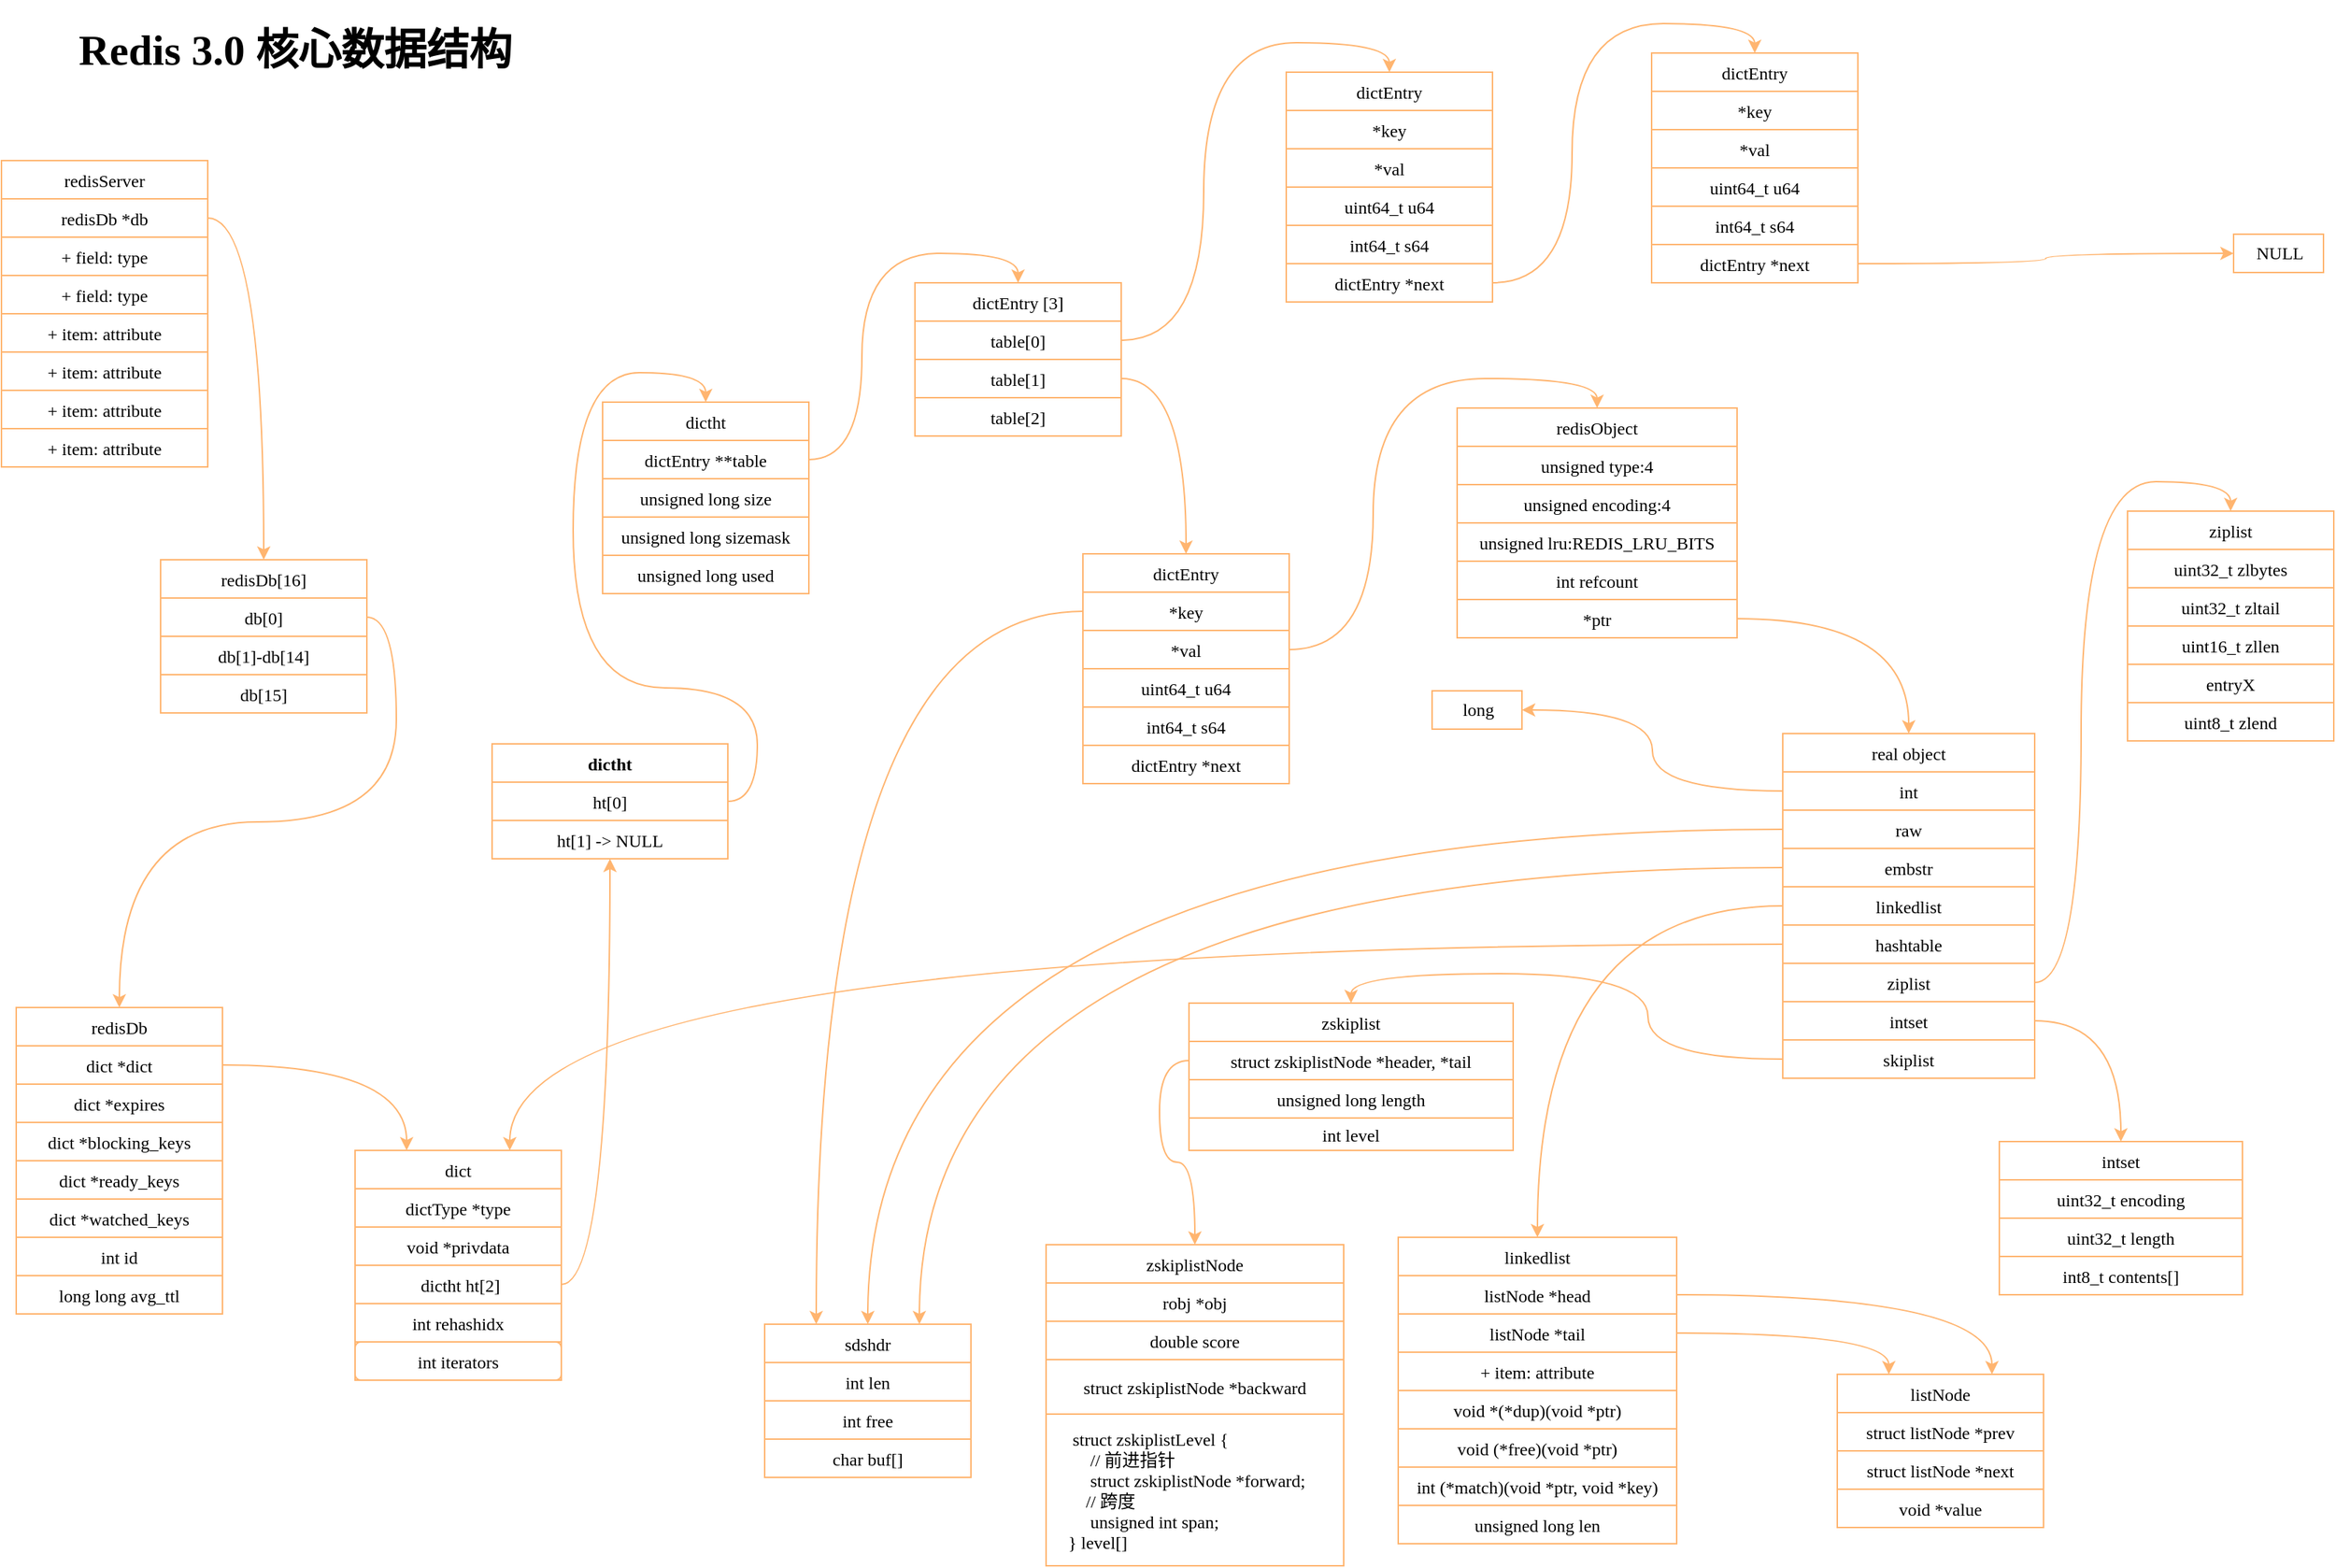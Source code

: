 <mxfile version="20.2.7" type="github">
  <diagram id="REJIoAJxf-06d9rq_6dk" name="第 1 页">
    <mxGraphModel dx="1638" dy="802" grid="0" gridSize="10" guides="1" tooltips="1" connect="1" arrows="1" fold="1" page="1" pageScale="1" pageWidth="1654" pageHeight="1169" math="0" shadow="0">
      <root>
        <mxCell id="0" />
        <mxCell id="1" parent="0" />
        <mxCell id="fJqqmS50FYr8kvpDgYE6-31" value="redisServer" style="swimlane;fontStyle=0;childLayout=stackLayout;horizontal=1;startSize=26;fillColor=none;horizontalStack=0;resizeParent=1;resizeParentMax=0;resizeLast=0;collapsible=1;marginBottom=0;rounded=0;strokeColor=#FFB570;align=center;fontFamily=Comic Sans MS;" parent="1" vertex="1">
          <mxGeometry x="27" y="162" width="140" height="208" as="geometry">
            <mxRectangle x="24" y="48" width="102" height="26" as="alternateBounds" />
          </mxGeometry>
        </mxCell>
        <mxCell id="fJqqmS50FYr8kvpDgYE6-32" value="redisDb *db" style="text;strokeColor=#FFB570;fillColor=none;align=center;verticalAlign=top;spacingLeft=4;spacingRight=4;overflow=hidden;rotatable=0;points=[[0,0.5],[1,0.5]];portConstraint=eastwest;rounded=0;fontFamily=Comic Sans MS;" parent="fJqqmS50FYr8kvpDgYE6-31" vertex="1">
          <mxGeometry y="26" width="140" height="26" as="geometry" />
        </mxCell>
        <mxCell id="fJqqmS50FYr8kvpDgYE6-33" value="+ field: type" style="text;strokeColor=#FFB570;fillColor=none;align=center;verticalAlign=top;spacingLeft=4;spacingRight=4;overflow=hidden;rotatable=0;points=[[0,0.5],[1,0.5]];portConstraint=eastwest;rounded=0;fontFamily=Comic Sans MS;" parent="fJqqmS50FYr8kvpDgYE6-31" vertex="1">
          <mxGeometry y="52" width="140" height="26" as="geometry" />
        </mxCell>
        <mxCell id="fJqqmS50FYr8kvpDgYE6-34" value="+ field: type" style="text;strokeColor=#FFB570;fillColor=none;align=center;verticalAlign=top;spacingLeft=4;spacingRight=4;overflow=hidden;rotatable=0;points=[[0,0.5],[1,0.5]];portConstraint=eastwest;rounded=0;fontFamily=Comic Sans MS;" parent="fJqqmS50FYr8kvpDgYE6-31" vertex="1">
          <mxGeometry y="78" width="140" height="26" as="geometry" />
        </mxCell>
        <mxCell id="fJqqmS50FYr8kvpDgYE6-35" value="+ item: attribute" style="text;strokeColor=#FFB570;fillColor=none;align=center;verticalAlign=top;spacingLeft=4;spacingRight=4;overflow=hidden;rotatable=0;points=[[0,0.5],[1,0.5]];portConstraint=eastwest;rounded=0;fontFamily=Comic Sans MS;" parent="fJqqmS50FYr8kvpDgYE6-31" vertex="1">
          <mxGeometry y="104" width="140" height="26" as="geometry" />
        </mxCell>
        <mxCell id="fJqqmS50FYr8kvpDgYE6-36" value="+ item: attribute" style="text;strokeColor=#FFB570;fillColor=none;align=center;verticalAlign=top;spacingLeft=4;spacingRight=4;overflow=hidden;rotatable=0;points=[[0,0.5],[1,0.5]];portConstraint=eastwest;rounded=0;fontFamily=Comic Sans MS;" parent="fJqqmS50FYr8kvpDgYE6-31" vertex="1">
          <mxGeometry y="130" width="140" height="26" as="geometry" />
        </mxCell>
        <mxCell id="fJqqmS50FYr8kvpDgYE6-37" value="+ item: attribute" style="text;strokeColor=#FFB570;fillColor=none;align=center;verticalAlign=top;spacingLeft=4;spacingRight=4;overflow=hidden;rotatable=0;points=[[0,0.5],[1,0.5]];portConstraint=eastwest;rounded=0;fontFamily=Comic Sans MS;" parent="fJqqmS50FYr8kvpDgYE6-31" vertex="1">
          <mxGeometry y="156" width="140" height="26" as="geometry" />
        </mxCell>
        <mxCell id="fJqqmS50FYr8kvpDgYE6-39" value="+ item: attribute" style="text;strokeColor=#FFB570;fillColor=none;align=center;verticalAlign=top;spacingLeft=4;spacingRight=4;overflow=hidden;rotatable=0;points=[[0,0.5],[1,0.5]];portConstraint=eastwest;rounded=0;fontFamily=Comic Sans MS;" parent="fJqqmS50FYr8kvpDgYE6-31" vertex="1">
          <mxGeometry y="182" width="140" height="26" as="geometry" />
        </mxCell>
        <mxCell id="fJqqmS50FYr8kvpDgYE6-42" value="redisDb" style="swimlane;fontStyle=0;childLayout=stackLayout;horizontal=1;startSize=26;fillColor=none;horizontalStack=0;resizeParent=1;resizeParentMax=0;resizeLast=0;collapsible=1;marginBottom=0;rounded=0;strokeColor=#FFB570;align=center;fontFamily=Comic Sans MS;" parent="1" vertex="1">
          <mxGeometry x="37" y="737" width="140" height="208" as="geometry" />
        </mxCell>
        <mxCell id="fJqqmS50FYr8kvpDgYE6-43" value="dict *dict" style="text;strokeColor=#FFB570;fillColor=none;align=center;verticalAlign=top;spacingLeft=4;spacingRight=4;overflow=hidden;rotatable=0;points=[[0,0.5],[1,0.5]];portConstraint=eastwest;rounded=0;fontFamily=Comic Sans MS;" parent="fJqqmS50FYr8kvpDgYE6-42" vertex="1">
          <mxGeometry y="26" width="140" height="26" as="geometry" />
        </mxCell>
        <mxCell id="fJqqmS50FYr8kvpDgYE6-44" value="dict *expires" style="text;strokeColor=#FFB570;fillColor=none;align=center;verticalAlign=top;spacingLeft=4;spacingRight=4;overflow=hidden;rotatable=0;points=[[0,0.5],[1,0.5]];portConstraint=eastwest;rounded=0;fontFamily=Comic Sans MS;" parent="fJqqmS50FYr8kvpDgYE6-42" vertex="1">
          <mxGeometry y="52" width="140" height="26" as="geometry" />
        </mxCell>
        <mxCell id="fJqqmS50FYr8kvpDgYE6-45" value="dict *blocking_keys" style="text;strokeColor=#FFB570;fillColor=none;align=center;verticalAlign=top;spacingLeft=4;spacingRight=4;overflow=hidden;rotatable=0;points=[[0,0.5],[1,0.5]];portConstraint=eastwest;rounded=0;fontFamily=Comic Sans MS;" parent="fJqqmS50FYr8kvpDgYE6-42" vertex="1">
          <mxGeometry y="78" width="140" height="26" as="geometry" />
        </mxCell>
        <mxCell id="fJqqmS50FYr8kvpDgYE6-47" value="dict *ready_keys" style="text;strokeColor=#FFB570;fillColor=none;align=center;verticalAlign=top;spacingLeft=4;spacingRight=4;overflow=hidden;rotatable=0;points=[[0,0.5],[1,0.5]];portConstraint=eastwest;rounded=0;fontFamily=Comic Sans MS;" parent="fJqqmS50FYr8kvpDgYE6-42" vertex="1">
          <mxGeometry y="104" width="140" height="26" as="geometry" />
        </mxCell>
        <mxCell id="fJqqmS50FYr8kvpDgYE6-48" value="dict *watched_keys" style="text;strokeColor=#FFB570;fillColor=none;align=center;verticalAlign=top;spacingLeft=4;spacingRight=4;overflow=hidden;rotatable=0;points=[[0,0.5],[1,0.5]];portConstraint=eastwest;rounded=0;fontFamily=Comic Sans MS;" parent="fJqqmS50FYr8kvpDgYE6-42" vertex="1">
          <mxGeometry y="130" width="140" height="26" as="geometry" />
        </mxCell>
        <mxCell id="fJqqmS50FYr8kvpDgYE6-49" value="int id" style="text;strokeColor=#FFB570;fillColor=none;align=center;verticalAlign=top;spacingLeft=4;spacingRight=4;overflow=hidden;rotatable=0;points=[[0,0.5],[1,0.5]];portConstraint=eastwest;rounded=0;fontFamily=Comic Sans MS;" parent="fJqqmS50FYr8kvpDgYE6-42" vertex="1">
          <mxGeometry y="156" width="140" height="26" as="geometry" />
        </mxCell>
        <mxCell id="fJqqmS50FYr8kvpDgYE6-50" value="long long avg_ttl" style="text;strokeColor=#FFB570;fillColor=none;align=center;verticalAlign=top;spacingLeft=4;spacingRight=4;overflow=hidden;rotatable=0;points=[[0,0.5],[1,0.5]];portConstraint=eastwest;rounded=0;fontFamily=Comic Sans MS;" parent="fJqqmS50FYr8kvpDgYE6-42" vertex="1">
          <mxGeometry y="182" width="140" height="26" as="geometry" />
        </mxCell>
        <mxCell id="RfdrG1ktTRq8gSZfN96u-4" style="edgeStyle=orthogonalEdgeStyle;orthogonalLoop=1;jettySize=auto;html=1;entryX=0.5;entryY=0;entryDx=0;entryDy=0;fontFamily=Comic Sans MS;curved=1;align=center;strokeColor=#FFB570;" parent="1" source="fJqqmS50FYr8kvpDgYE6-32" target="Eub6isoXANDsjV6QHxqc-10" edge="1">
          <mxGeometry relative="1" as="geometry" />
        </mxCell>
        <mxCell id="RfdrG1ktTRq8gSZfN96u-5" value="dict" style="swimlane;fontStyle=0;childLayout=stackLayout;horizontal=1;startSize=26;fillColor=none;horizontalStack=0;resizeParent=1;resizeParentMax=0;resizeLast=0;collapsible=1;marginBottom=0;rounded=0;labelBorderColor=none;fontFamily=Comic Sans MS;strokeColor=#FFB570;align=center;" parent="1" vertex="1">
          <mxGeometry x="267" y="834" width="140" height="156" as="geometry" />
        </mxCell>
        <mxCell id="RfdrG1ktTRq8gSZfN96u-6" value="dictType *type" style="text;strokeColor=#FFB570;fillColor=none;align=center;verticalAlign=top;spacingLeft=4;spacingRight=4;overflow=hidden;rotatable=0;points=[[0,0.5],[1,0.5]];portConstraint=eastwest;rounded=0;labelBorderColor=none;fontFamily=Comic Sans MS;" parent="RfdrG1ktTRq8gSZfN96u-5" vertex="1">
          <mxGeometry y="26" width="140" height="26" as="geometry" />
        </mxCell>
        <mxCell id="RfdrG1ktTRq8gSZfN96u-7" value="void *privdata" style="text;strokeColor=#FFB570;fillColor=none;align=center;verticalAlign=top;spacingLeft=4;spacingRight=4;overflow=hidden;rotatable=0;points=[[0,0.5],[1,0.5]];portConstraint=eastwest;rounded=0;labelBorderColor=none;fontFamily=Comic Sans MS;" parent="RfdrG1ktTRq8gSZfN96u-5" vertex="1">
          <mxGeometry y="52" width="140" height="26" as="geometry" />
        </mxCell>
        <mxCell id="RfdrG1ktTRq8gSZfN96u-8" value=" dictht ht[2]" style="text;strokeColor=#FFB570;fillColor=none;align=center;verticalAlign=top;spacingLeft=4;spacingRight=4;overflow=hidden;rotatable=0;points=[[0,0.5],[1,0.5]];portConstraint=eastwest;rounded=0;labelBorderColor=none;fontFamily=Comic Sans MS;" parent="RfdrG1ktTRq8gSZfN96u-5" vertex="1">
          <mxGeometry y="78" width="140" height="26" as="geometry" />
        </mxCell>
        <mxCell id="RfdrG1ktTRq8gSZfN96u-9" value="int rehashidx" style="text;strokeColor=#FFB570;fillColor=none;align=center;verticalAlign=top;spacingLeft=4;spacingRight=4;overflow=hidden;rotatable=0;points=[[0,0.5],[1,0.5]];portConstraint=eastwest;rounded=0;labelBorderColor=none;fontFamily=Comic Sans MS;" parent="RfdrG1ktTRq8gSZfN96u-5" vertex="1">
          <mxGeometry y="104" width="140" height="26" as="geometry" />
        </mxCell>
        <mxCell id="RfdrG1ktTRq8gSZfN96u-10" value="int iterators" style="text;strokeColor=#FFB570;fillColor=none;align=center;verticalAlign=top;spacingLeft=4;spacingRight=4;overflow=hidden;rotatable=0;points=[[0,0.5],[1,0.5]];portConstraint=eastwest;rounded=1;labelBorderColor=none;fontFamily=Comic Sans MS;" parent="RfdrG1ktTRq8gSZfN96u-5" vertex="1">
          <mxGeometry y="130" width="140" height="26" as="geometry" />
        </mxCell>
        <mxCell id="RfdrG1ktTRq8gSZfN96u-11" value="dictht" style="swimlane;fontStyle=0;childLayout=stackLayout;horizontal=1;startSize=26;fillColor=none;horizontalStack=0;resizeParent=1;resizeParentMax=0;resizeLast=0;collapsible=1;marginBottom=0;rounded=0;labelBorderColor=none;fontFamily=Comic Sans MS;strokeColor=#FFB570;align=center;" parent="1" vertex="1">
          <mxGeometry x="435" y="326" width="140" height="130" as="geometry" />
        </mxCell>
        <mxCell id="RfdrG1ktTRq8gSZfN96u-12" value="dictEntry **table" style="text;strokeColor=#FFB570;fillColor=none;align=center;verticalAlign=top;spacingLeft=4;spacingRight=4;overflow=hidden;rotatable=0;points=[[0,0.5],[1,0.5]];portConstraint=eastwest;rounded=0;labelBorderColor=none;fontFamily=Comic Sans MS;" parent="RfdrG1ktTRq8gSZfN96u-11" vertex="1">
          <mxGeometry y="26" width="140" height="26" as="geometry" />
        </mxCell>
        <mxCell id="RfdrG1ktTRq8gSZfN96u-13" value="unsigned long size" style="text;strokeColor=#FFB570;fillColor=none;align=center;verticalAlign=top;spacingLeft=4;spacingRight=4;overflow=hidden;rotatable=0;points=[[0,0.5],[1,0.5]];portConstraint=eastwest;rounded=0;labelBorderColor=none;fontFamily=Comic Sans MS;" parent="RfdrG1ktTRq8gSZfN96u-11" vertex="1">
          <mxGeometry y="52" width="140" height="26" as="geometry" />
        </mxCell>
        <mxCell id="RfdrG1ktTRq8gSZfN96u-14" value="unsigned long sizemask" style="text;strokeColor=#FFB570;fillColor=none;align=center;verticalAlign=top;spacingLeft=4;spacingRight=4;overflow=hidden;rotatable=0;points=[[0,0.5],[1,0.5]];portConstraint=eastwest;rounded=0;labelBorderColor=none;fontFamily=Comic Sans MS;" parent="RfdrG1ktTRq8gSZfN96u-11" vertex="1">
          <mxGeometry y="78" width="140" height="26" as="geometry" />
        </mxCell>
        <mxCell id="RfdrG1ktTRq8gSZfN96u-15" value="unsigned long used" style="text;strokeColor=#FFB570;fillColor=none;align=center;verticalAlign=top;spacingLeft=4;spacingRight=4;overflow=hidden;rotatable=0;points=[[0,0.5],[1,0.5]];portConstraint=eastwest;rounded=0;labelBorderColor=none;fontFamily=Comic Sans MS;" parent="RfdrG1ktTRq8gSZfN96u-11" vertex="1">
          <mxGeometry y="104" width="140" height="26" as="geometry" />
        </mxCell>
        <mxCell id="RfdrG1ktTRq8gSZfN96u-18" value="dictht" style="swimlane;fontStyle=1;align=center;verticalAlign=top;childLayout=stackLayout;horizontal=1;startSize=26;horizontalStack=0;resizeParent=1;resizeParentMax=0;resizeLast=0;collapsible=1;marginBottom=0;rounded=0;labelBorderColor=none;fontFamily=Comic Sans MS;strokeColor=#FFB570;fillColor=default;" parent="1" vertex="1">
          <mxGeometry x="360" y="558" width="160" height="78" as="geometry" />
        </mxCell>
        <mxCell id="RfdrG1ktTRq8gSZfN96u-19" value="ht[0]" style="text;strokeColor=#FFB570;fillColor=none;align=center;verticalAlign=top;spacingLeft=4;spacingRight=4;overflow=hidden;rotatable=0;points=[[0,0.5],[1,0.5]];portConstraint=eastwest;rounded=0;labelBorderColor=none;fontFamily=Comic Sans MS;" parent="RfdrG1ktTRq8gSZfN96u-18" vertex="1">
          <mxGeometry y="26" width="160" height="26" as="geometry" />
        </mxCell>
        <mxCell id="RfdrG1ktTRq8gSZfN96u-21" value="ht[1] -&gt; NULL" style="text;strokeColor=#FFB570;fillColor=none;align=center;verticalAlign=top;spacingLeft=4;spacingRight=4;overflow=hidden;rotatable=0;points=[[0,0.5],[1,0.5]];portConstraint=eastwest;rounded=0;labelBorderColor=none;fontFamily=Comic Sans MS;" parent="RfdrG1ktTRq8gSZfN96u-18" vertex="1">
          <mxGeometry y="52" width="160" height="26" as="geometry" />
        </mxCell>
        <mxCell id="RfdrG1ktTRq8gSZfN96u-22" style="edgeStyle=orthogonalEdgeStyle;curved=1;orthogonalLoop=1;jettySize=auto;html=1;fontFamily=Comic Sans MS;fontSize=12;fontColor=default;exitX=1;exitY=0.5;exitDx=0;exitDy=0;align=center;strokeColor=#FFB570;" parent="1" source="RfdrG1ktTRq8gSZfN96u-8" target="RfdrG1ktTRq8gSZfN96u-18" edge="1">
          <mxGeometry relative="1" as="geometry" />
        </mxCell>
        <mxCell id="RfdrG1ktTRq8gSZfN96u-23" style="edgeStyle=orthogonalEdgeStyle;curved=1;orthogonalLoop=1;jettySize=auto;html=1;exitX=1;exitY=0.5;exitDx=0;exitDy=0;entryX=0.5;entryY=0;entryDx=0;entryDy=0;fontFamily=Comic Sans MS;fontSize=12;fontColor=default;align=center;strokeColor=#FFB570;" parent="1" source="RfdrG1ktTRq8gSZfN96u-19" target="RfdrG1ktTRq8gSZfN96u-11" edge="1">
          <mxGeometry relative="1" as="geometry" />
        </mxCell>
        <mxCell id="RfdrG1ktTRq8gSZfN96u-24" style="edgeStyle=orthogonalEdgeStyle;curved=1;orthogonalLoop=1;jettySize=auto;html=1;exitX=1;exitY=0.5;exitDx=0;exitDy=0;entryX=0.25;entryY=0;entryDx=0;entryDy=0;fontFamily=Comic Sans MS;fontSize=12;fontColor=default;align=center;strokeColor=#FFB570;" parent="1" source="fJqqmS50FYr8kvpDgYE6-43" target="RfdrG1ktTRq8gSZfN96u-5" edge="1">
          <mxGeometry relative="1" as="geometry" />
        </mxCell>
        <mxCell id="Eub6isoXANDsjV6QHxqc-1" value="dictEntry [3]" style="swimlane;fontStyle=0;childLayout=stackLayout;horizontal=1;startSize=26;fillColor=none;horizontalStack=0;resizeParent=1;resizeParentMax=0;resizeLast=0;collapsible=1;marginBottom=0;align=center;fontFamily=Comic Sans MS;strokeColor=#FFB570;" parent="1" vertex="1">
          <mxGeometry x="647" y="245" width="140" height="104" as="geometry" />
        </mxCell>
        <mxCell id="Eub6isoXANDsjV6QHxqc-2" value="table[0]" style="text;strokeColor=#FFB570;fillColor=none;align=center;verticalAlign=top;spacingLeft=4;spacingRight=4;overflow=hidden;rotatable=0;points=[[0,0.5],[1,0.5]];portConstraint=eastwest;fontFamily=Comic Sans MS;" parent="Eub6isoXANDsjV6QHxqc-1" vertex="1">
          <mxGeometry y="26" width="140" height="26" as="geometry" />
        </mxCell>
        <mxCell id="Eub6isoXANDsjV6QHxqc-3" value="table[1]" style="text;strokeColor=#FFB570;fillColor=none;align=center;verticalAlign=top;spacingLeft=4;spacingRight=4;overflow=hidden;rotatable=0;points=[[0,0.5],[1,0.5]];portConstraint=eastwest;fontFamily=Comic Sans MS;" parent="Eub6isoXANDsjV6QHxqc-1" vertex="1">
          <mxGeometry y="52" width="140" height="26" as="geometry" />
        </mxCell>
        <mxCell id="Eub6isoXANDsjV6QHxqc-4" value="table[2]" style="text;strokeColor=#FFB570;fillColor=none;align=center;verticalAlign=top;spacingLeft=4;spacingRight=4;overflow=hidden;rotatable=0;points=[[0,0.5],[1,0.5]];portConstraint=eastwest;fontFamily=Comic Sans MS;" parent="Eub6isoXANDsjV6QHxqc-1" vertex="1">
          <mxGeometry y="78" width="140" height="26" as="geometry" />
        </mxCell>
        <mxCell id="Eub6isoXANDsjV6QHxqc-5" style="edgeStyle=orthogonalEdgeStyle;orthogonalLoop=1;jettySize=auto;html=1;exitX=1;exitY=0.5;exitDx=0;exitDy=0;entryX=0.5;entryY=0;entryDx=0;entryDy=0;curved=1;fontFamily=Comic Sans MS;align=center;strokeColor=#FFB570;" parent="1" source="RfdrG1ktTRq8gSZfN96u-12" target="Eub6isoXANDsjV6QHxqc-1" edge="1">
          <mxGeometry relative="1" as="geometry" />
        </mxCell>
        <mxCell id="Eub6isoXANDsjV6QHxqc-10" value="redisDb[16]" style="swimlane;fontStyle=0;childLayout=stackLayout;horizontal=1;startSize=26;fillColor=none;horizontalStack=0;resizeParent=1;resizeParentMax=0;resizeLast=0;collapsible=1;marginBottom=0;fontFamily=Comic Sans MS;strokeColor=#FFB570;align=center;" parent="1" vertex="1">
          <mxGeometry x="135" y="433" width="140" height="104" as="geometry" />
        </mxCell>
        <mxCell id="Eub6isoXANDsjV6QHxqc-11" value="db[0]" style="text;strokeColor=#FFB570;fillColor=none;align=center;verticalAlign=top;spacingLeft=4;spacingRight=4;overflow=hidden;rotatable=0;points=[[0,0.5],[1,0.5]];portConstraint=eastwest;fontFamily=Comic Sans MS;" parent="Eub6isoXANDsjV6QHxqc-10" vertex="1">
          <mxGeometry y="26" width="140" height="26" as="geometry" />
        </mxCell>
        <mxCell id="Eub6isoXANDsjV6QHxqc-12" value="db[1]-db[14]" style="text;strokeColor=#FFB570;fillColor=none;align=center;verticalAlign=top;spacingLeft=4;spacingRight=4;overflow=hidden;rotatable=0;points=[[0,0.5],[1,0.5]];portConstraint=eastwest;fontFamily=Comic Sans MS;" parent="Eub6isoXANDsjV6QHxqc-10" vertex="1">
          <mxGeometry y="52" width="140" height="26" as="geometry" />
        </mxCell>
        <mxCell id="Eub6isoXANDsjV6QHxqc-13" value="db[15]" style="text;strokeColor=#FFB570;fillColor=none;align=center;verticalAlign=top;spacingLeft=4;spacingRight=4;overflow=hidden;rotatable=0;points=[[0,0.5],[1,0.5]];portConstraint=eastwest;fontFamily=Comic Sans MS;" parent="Eub6isoXANDsjV6QHxqc-10" vertex="1">
          <mxGeometry y="78" width="140" height="26" as="geometry" />
        </mxCell>
        <mxCell id="Eub6isoXANDsjV6QHxqc-14" style="edgeStyle=orthogonalEdgeStyle;curved=1;orthogonalLoop=1;jettySize=auto;html=1;exitX=1;exitY=0.5;exitDx=0;exitDy=0;entryX=0.5;entryY=0;entryDx=0;entryDy=0;fontFamily=Comic Sans MS;align=center;strokeColor=#FFB570;" parent="1" source="Eub6isoXANDsjV6QHxqc-11" target="fJqqmS50FYr8kvpDgYE6-42" edge="1">
          <mxGeometry relative="1" as="geometry" />
        </mxCell>
        <mxCell id="Eub6isoXANDsjV6QHxqc-20" style="edgeStyle=orthogonalEdgeStyle;curved=1;orthogonalLoop=1;jettySize=auto;html=1;exitX=1;exitY=0.5;exitDx=0;exitDy=0;entryX=0.5;entryY=0;entryDx=0;entryDy=0;fontFamily=Comic Sans MS;strokeColor=#FFB570;" parent="1" source="Eub6isoXANDsjV6QHxqc-2" target="Eub6isoXANDsjV6QHxqc-67" edge="1">
          <mxGeometry relative="1" as="geometry">
            <mxPoint x="947" y="121" as="targetPoint" />
          </mxGeometry>
        </mxCell>
        <mxCell id="Eub6isoXANDsjV6QHxqc-27" style="edgeStyle=orthogonalEdgeStyle;curved=1;orthogonalLoop=1;jettySize=auto;html=1;exitX=1;exitY=0.5;exitDx=0;exitDy=0;entryX=0.5;entryY=0;entryDx=0;entryDy=0;fontFamily=Comic Sans MS;strokeColor=#FFB570;" parent="1" source="Eub6isoXANDsjV6QHxqc-3" target="Eub6isoXANDsjV6QHxqc-52" edge="1">
          <mxGeometry relative="1" as="geometry">
            <mxPoint x="943" y="415" as="targetPoint" />
          </mxGeometry>
        </mxCell>
        <mxCell id="Eub6isoXANDsjV6QHxqc-28" value="Redis 3.0 核心数据结构" style="text;strokeColor=none;fillColor=none;html=1;fontSize=29;fontStyle=1;verticalAlign=middle;align=center;fontFamily=Comic Sans MS;" parent="1" vertex="1">
          <mxGeometry x="78" y="53" width="295" height="67" as="geometry" />
        </mxCell>
        <mxCell id="Eub6isoXANDsjV6QHxqc-38" value="NULL" style="html=1;fontFamily=Comic Sans MS;fontSize=12;strokeColor=#FFB570;" parent="1" vertex="1">
          <mxGeometry x="1542" y="212" width="61" height="26" as="geometry" />
        </mxCell>
        <mxCell id="Eub6isoXANDsjV6QHxqc-40" style="edgeStyle=orthogonalEdgeStyle;curved=1;orthogonalLoop=1;jettySize=auto;html=1;exitX=1;exitY=0.5;exitDx=0;exitDy=0;entryX=0;entryY=0.5;entryDx=0;entryDy=0;fontFamily=Comic Sans MS;fontSize=12;strokeColor=#FFB570;" parent="1" source="Eub6isoXANDsjV6QHxqc-78" target="Eub6isoXANDsjV6QHxqc-38" edge="1">
          <mxGeometry relative="1" as="geometry">
            <mxPoint x="1214" y="271" as="sourcePoint" />
          </mxGeometry>
        </mxCell>
        <mxCell id="Eub6isoXANDsjV6QHxqc-51" style="edgeStyle=orthogonalEdgeStyle;curved=1;orthogonalLoop=1;jettySize=auto;html=1;entryX=0.5;entryY=0;entryDx=0;entryDy=0;fontFamily=Comic Sans MS;fontSize=12;strokeColor=#FFB570;exitX=1;exitY=0.5;exitDx=0;exitDy=0;" parent="1" source="Eub6isoXANDsjV6QHxqc-56" target="Eub6isoXANDsjV6QHxqc-45" edge="1">
          <mxGeometry relative="1" as="geometry">
            <mxPoint x="1023" y="534" as="sourcePoint" />
          </mxGeometry>
        </mxCell>
        <mxCell id="Eub6isoXANDsjV6QHxqc-45" value="redisObject" style="swimlane;fontStyle=0;childLayout=stackLayout;horizontal=1;startSize=26;fillColor=none;horizontalStack=0;resizeParent=1;resizeParentMax=0;resizeLast=0;collapsible=1;marginBottom=0;fontFamily=Comic Sans MS;fontSize=12;strokeColor=#FFB570;align=center;" parent="1" vertex="1">
          <mxGeometry x="1015" y="330" width="190" height="156" as="geometry" />
        </mxCell>
        <mxCell id="Eub6isoXANDsjV6QHxqc-46" value="unsigned type:4" style="text;strokeColor=#FFB570;fillColor=none;align=center;verticalAlign=top;spacingLeft=4;spacingRight=4;overflow=hidden;rotatable=0;points=[[0,0.5],[1,0.5]];portConstraint=eastwest;fontFamily=Comic Sans MS;fontSize=12;" parent="Eub6isoXANDsjV6QHxqc-45" vertex="1">
          <mxGeometry y="26" width="190" height="26" as="geometry" />
        </mxCell>
        <mxCell id="Eub6isoXANDsjV6QHxqc-47" value="unsigned encoding:4" style="text;strokeColor=#FFB570;fillColor=none;align=center;verticalAlign=top;spacingLeft=4;spacingRight=4;overflow=hidden;rotatable=0;points=[[0,0.5],[1,0.5]];portConstraint=eastwest;fontFamily=Comic Sans MS;fontSize=12;" parent="Eub6isoXANDsjV6QHxqc-45" vertex="1">
          <mxGeometry y="52" width="190" height="26" as="geometry" />
        </mxCell>
        <mxCell id="Eub6isoXANDsjV6QHxqc-48" value="unsigned lru:REDIS_LRU_BITS" style="text;strokeColor=#FFB570;fillColor=none;align=center;verticalAlign=top;spacingLeft=4;spacingRight=4;overflow=hidden;rotatable=0;points=[[0,0.5],[1,0.5]];portConstraint=eastwest;fontFamily=Comic Sans MS;fontSize=12;" parent="Eub6isoXANDsjV6QHxqc-45" vertex="1">
          <mxGeometry y="78" width="190" height="26" as="geometry" />
        </mxCell>
        <mxCell id="Eub6isoXANDsjV6QHxqc-49" value="int refcount" style="text;strokeColor=#FFB570;fillColor=none;align=center;verticalAlign=top;spacingLeft=4;spacingRight=4;overflow=hidden;rotatable=0;points=[[0,0.5],[1,0.5]];portConstraint=eastwest;fontFamily=Comic Sans MS;fontSize=12;" parent="Eub6isoXANDsjV6QHxqc-45" vertex="1">
          <mxGeometry y="104" width="190" height="26" as="geometry" />
        </mxCell>
        <mxCell id="Eub6isoXANDsjV6QHxqc-50" value="*ptr" style="text;strokeColor=#FFB570;fillColor=none;align=center;verticalAlign=top;spacingLeft=4;spacingRight=4;overflow=hidden;rotatable=0;points=[[0,0.5],[1,0.5]];portConstraint=eastwest;fontFamily=Comic Sans MS;fontSize=12;" parent="Eub6isoXANDsjV6QHxqc-45" vertex="1">
          <mxGeometry y="130" width="190" height="26" as="geometry" />
        </mxCell>
        <mxCell id="Eub6isoXANDsjV6QHxqc-52" value="dictEntry" style="swimlane;fontStyle=0;childLayout=stackLayout;horizontal=1;startSize=26;fillColor=none;horizontalStack=0;resizeParent=1;resizeParentMax=0;resizeLast=0;collapsible=1;marginBottom=0;strokeColor=#FFB570;fontFamily=Comic Sans MS;align=center;" parent="1" vertex="1">
          <mxGeometry x="761" y="429" width="140" height="156" as="geometry" />
        </mxCell>
        <mxCell id="Eub6isoXANDsjV6QHxqc-53" value="*key" style="text;strokeColor=#FFB570;fillColor=none;align=center;verticalAlign=top;spacingLeft=4;spacingRight=4;overflow=hidden;rotatable=0;points=[[0,0.5],[1,0.5]];portConstraint=eastwest;fontFamily=Comic Sans MS;" parent="Eub6isoXANDsjV6QHxqc-52" vertex="1">
          <mxGeometry y="26" width="140" height="26" as="geometry" />
        </mxCell>
        <mxCell id="Eub6isoXANDsjV6QHxqc-56" value="*val" style="text;strokeColor=#FFB570;fillColor=none;align=center;verticalAlign=top;spacingLeft=4;spacingRight=4;overflow=hidden;rotatable=0;points=[[0,0.5],[1,0.5]];portConstraint=eastwest;fontFamily=Comic Sans MS;fontSize=12;" parent="Eub6isoXANDsjV6QHxqc-52" vertex="1">
          <mxGeometry y="52" width="140" height="26" as="geometry" />
        </mxCell>
        <mxCell id="Eub6isoXANDsjV6QHxqc-57" value="uint64_t u64" style="text;strokeColor=#FFB570;fillColor=none;align=center;verticalAlign=top;spacingLeft=4;spacingRight=4;overflow=hidden;rotatable=0;points=[[0,0.5],[1,0.5]];portConstraint=eastwest;fontFamily=Comic Sans MS;fontSize=12;" parent="Eub6isoXANDsjV6QHxqc-52" vertex="1">
          <mxGeometry y="78" width="140" height="26" as="geometry" />
        </mxCell>
        <mxCell id="Eub6isoXANDsjV6QHxqc-58" value="int64_t s64" style="text;strokeColor=#FFB570;fillColor=none;align=center;verticalAlign=top;spacingLeft=4;spacingRight=4;overflow=hidden;rotatable=0;points=[[0,0.5],[1,0.5]];portConstraint=eastwest;fontFamily=Comic Sans MS;fontSize=12;" parent="Eub6isoXANDsjV6QHxqc-52" vertex="1">
          <mxGeometry y="104" width="140" height="26" as="geometry" />
        </mxCell>
        <mxCell id="Eub6isoXANDsjV6QHxqc-55" value="dictEntry *next" style="text;strokeColor=#FFB570;fillColor=none;align=center;verticalAlign=top;spacingLeft=4;spacingRight=4;overflow=hidden;rotatable=0;points=[[0,0.5],[1,0.5]];portConstraint=eastwest;fontFamily=Comic Sans MS;" parent="Eub6isoXANDsjV6QHxqc-52" vertex="1">
          <mxGeometry y="130" width="140" height="26" as="geometry" />
        </mxCell>
        <mxCell id="Eub6isoXANDsjV6QHxqc-67" value="dictEntry" style="swimlane;fontStyle=0;childLayout=stackLayout;horizontal=1;startSize=26;fillColor=none;horizontalStack=0;resizeParent=1;resizeParentMax=0;resizeLast=0;collapsible=1;marginBottom=0;strokeColor=#FFB570;fontFamily=Comic Sans MS;align=center;" parent="1" vertex="1">
          <mxGeometry x="899" y="102" width="140" height="156" as="geometry" />
        </mxCell>
        <mxCell id="Eub6isoXANDsjV6QHxqc-68" value="*key" style="text;strokeColor=#FFB570;fillColor=none;align=center;verticalAlign=top;spacingLeft=4;spacingRight=4;overflow=hidden;rotatable=0;points=[[0,0.5],[1,0.5]];portConstraint=eastwest;fontFamily=Comic Sans MS;" parent="Eub6isoXANDsjV6QHxqc-67" vertex="1">
          <mxGeometry y="26" width="140" height="26" as="geometry" />
        </mxCell>
        <mxCell id="Eub6isoXANDsjV6QHxqc-69" value="*val" style="text;strokeColor=#FFB570;fillColor=none;align=center;verticalAlign=top;spacingLeft=4;spacingRight=4;overflow=hidden;rotatable=0;points=[[0,0.5],[1,0.5]];portConstraint=eastwest;fontFamily=Comic Sans MS;fontSize=12;" parent="Eub6isoXANDsjV6QHxqc-67" vertex="1">
          <mxGeometry y="52" width="140" height="26" as="geometry" />
        </mxCell>
        <mxCell id="Eub6isoXANDsjV6QHxqc-70" value="uint64_t u64" style="text;strokeColor=#FFB570;fillColor=none;align=center;verticalAlign=top;spacingLeft=4;spacingRight=4;overflow=hidden;rotatable=0;points=[[0,0.5],[1,0.5]];portConstraint=eastwest;fontFamily=Comic Sans MS;fontSize=12;" parent="Eub6isoXANDsjV6QHxqc-67" vertex="1">
          <mxGeometry y="78" width="140" height="26" as="geometry" />
        </mxCell>
        <mxCell id="Eub6isoXANDsjV6QHxqc-71" value="int64_t s64" style="text;strokeColor=#FFB570;fillColor=none;align=center;verticalAlign=top;spacingLeft=4;spacingRight=4;overflow=hidden;rotatable=0;points=[[0,0.5],[1,0.5]];portConstraint=eastwest;fontFamily=Comic Sans MS;fontSize=12;" parent="Eub6isoXANDsjV6QHxqc-67" vertex="1">
          <mxGeometry y="104" width="140" height="26" as="geometry" />
        </mxCell>
        <mxCell id="Eub6isoXANDsjV6QHxqc-72" value="dictEntry *next" style="text;strokeColor=#FFB570;fillColor=none;align=center;verticalAlign=top;spacingLeft=4;spacingRight=4;overflow=hidden;rotatable=0;points=[[0,0.5],[1,0.5]];portConstraint=eastwest;fontFamily=Comic Sans MS;" parent="Eub6isoXANDsjV6QHxqc-67" vertex="1">
          <mxGeometry y="130" width="140" height="26" as="geometry" />
        </mxCell>
        <mxCell id="Eub6isoXANDsjV6QHxqc-73" value="dictEntry" style="swimlane;fontStyle=0;childLayout=stackLayout;horizontal=1;startSize=26;fillColor=none;horizontalStack=0;resizeParent=1;resizeParentMax=0;resizeLast=0;collapsible=1;marginBottom=0;strokeColor=#FFB570;fontFamily=Comic Sans MS;align=center;" parent="1" vertex="1">
          <mxGeometry x="1147" y="89" width="140" height="156" as="geometry" />
        </mxCell>
        <mxCell id="Eub6isoXANDsjV6QHxqc-74" value="*key" style="text;strokeColor=#FFB570;fillColor=none;align=center;verticalAlign=top;spacingLeft=4;spacingRight=4;overflow=hidden;rotatable=0;points=[[0,0.5],[1,0.5]];portConstraint=eastwest;fontFamily=Comic Sans MS;" parent="Eub6isoXANDsjV6QHxqc-73" vertex="1">
          <mxGeometry y="26" width="140" height="26" as="geometry" />
        </mxCell>
        <mxCell id="Eub6isoXANDsjV6QHxqc-75" value="*val" style="text;strokeColor=#FFB570;fillColor=none;align=center;verticalAlign=top;spacingLeft=4;spacingRight=4;overflow=hidden;rotatable=0;points=[[0,0.5],[1,0.5]];portConstraint=eastwest;fontFamily=Comic Sans MS;fontSize=12;" parent="Eub6isoXANDsjV6QHxqc-73" vertex="1">
          <mxGeometry y="52" width="140" height="26" as="geometry" />
        </mxCell>
        <mxCell id="Eub6isoXANDsjV6QHxqc-76" value="uint64_t u64" style="text;strokeColor=#FFB570;fillColor=none;align=center;verticalAlign=top;spacingLeft=4;spacingRight=4;overflow=hidden;rotatable=0;points=[[0,0.5],[1,0.5]];portConstraint=eastwest;fontFamily=Comic Sans MS;fontSize=12;" parent="Eub6isoXANDsjV6QHxqc-73" vertex="1">
          <mxGeometry y="78" width="140" height="26" as="geometry" />
        </mxCell>
        <mxCell id="Eub6isoXANDsjV6QHxqc-77" value="int64_t s64" style="text;strokeColor=#FFB570;fillColor=none;align=center;verticalAlign=top;spacingLeft=4;spacingRight=4;overflow=hidden;rotatable=0;points=[[0,0.5],[1,0.5]];portConstraint=eastwest;fontFamily=Comic Sans MS;fontSize=12;" parent="Eub6isoXANDsjV6QHxqc-73" vertex="1">
          <mxGeometry y="104" width="140" height="26" as="geometry" />
        </mxCell>
        <mxCell id="Eub6isoXANDsjV6QHxqc-78" value="dictEntry *next" style="text;strokeColor=#FFB570;fillColor=none;align=center;verticalAlign=top;spacingLeft=4;spacingRight=4;overflow=hidden;rotatable=0;points=[[0,0.5],[1,0.5]];portConstraint=eastwest;fontFamily=Comic Sans MS;" parent="Eub6isoXANDsjV6QHxqc-73" vertex="1">
          <mxGeometry y="130" width="140" height="26" as="geometry" />
        </mxCell>
        <mxCell id="Eub6isoXANDsjV6QHxqc-19" style="edgeStyle=orthogonalEdgeStyle;curved=1;orthogonalLoop=1;jettySize=auto;html=1;exitX=1;exitY=0.5;exitDx=0;exitDy=0;fontFamily=Comic Sans MS;strokeColor=#FFB570;entryX=0.5;entryY=0;entryDx=0;entryDy=0;" parent="1" source="Eub6isoXANDsjV6QHxqc-72" target="Eub6isoXANDsjV6QHxqc-73" edge="1">
          <mxGeometry relative="1" as="geometry">
            <mxPoint x="1120" y="305" as="sourcePoint" />
            <mxPoint x="1135" y="105" as="targetPoint" />
          </mxGeometry>
        </mxCell>
        <mxCell id="L4_oUTsPGypuEun6fow5-3" value="intset" style="swimlane;fontStyle=0;childLayout=stackLayout;horizontal=1;startSize=26;fillColor=none;horizontalStack=0;resizeParent=1;resizeParentMax=0;resizeLast=0;collapsible=1;marginBottom=0;strokeColor=#FFB570;fontFamily=Comic Sans MS;align=center;" parent="1" vertex="1">
          <mxGeometry x="1383" y="828" width="165" height="104" as="geometry" />
        </mxCell>
        <mxCell id="L4_oUTsPGypuEun6fow5-4" value="uint32_t encoding" style="text;strokeColor=#FFB570;fillColor=none;align=center;verticalAlign=top;spacingLeft=4;spacingRight=4;overflow=hidden;rotatable=0;points=[[0,0.5],[1,0.5]];portConstraint=eastwest;fontFamily=Comic Sans MS;" parent="L4_oUTsPGypuEun6fow5-3" vertex="1">
          <mxGeometry y="26" width="165" height="26" as="geometry" />
        </mxCell>
        <mxCell id="L4_oUTsPGypuEun6fow5-5" value="uint32_t length" style="text;strokeColor=#FFB570;fillColor=none;align=center;verticalAlign=top;spacingLeft=4;spacingRight=4;overflow=hidden;rotatable=0;points=[[0,0.5],[1,0.5]];portConstraint=eastwest;fontFamily=Comic Sans MS;" parent="L4_oUTsPGypuEun6fow5-3" vertex="1">
          <mxGeometry y="52" width="165" height="26" as="geometry" />
        </mxCell>
        <mxCell id="L4_oUTsPGypuEun6fow5-6" value="int8_t contents[]" style="text;strokeColor=#FFB570;fillColor=none;align=center;verticalAlign=top;spacingLeft=4;spacingRight=4;overflow=hidden;rotatable=0;points=[[0,0.5],[1,0.5]];portConstraint=eastwest;fontFamily=Comic Sans MS;" parent="L4_oUTsPGypuEun6fow5-3" vertex="1">
          <mxGeometry y="78" width="165" height="26" as="geometry" />
        </mxCell>
        <mxCell id="L4_oUTsPGypuEun6fow5-11" value="sdshdr" style="swimlane;fontStyle=0;childLayout=stackLayout;horizontal=1;startSize=26;fillColor=none;horizontalStack=0;resizeParent=1;resizeParentMax=0;resizeLast=0;collapsible=1;marginBottom=0;fontFamily=Comic Sans MS;fontSize=12;strokeColor=#FFB570;align=center;" parent="1" vertex="1">
          <mxGeometry x="545" y="952" width="140" height="104" as="geometry" />
        </mxCell>
        <mxCell id="L4_oUTsPGypuEun6fow5-12" value="int len" style="text;strokeColor=#FFB570;fillColor=none;align=center;verticalAlign=top;spacingLeft=4;spacingRight=4;overflow=hidden;rotatable=0;points=[[0,0.5],[1,0.5]];portConstraint=eastwest;fontFamily=Comic Sans MS;fontSize=12;" parent="L4_oUTsPGypuEun6fow5-11" vertex="1">
          <mxGeometry y="26" width="140" height="26" as="geometry" />
        </mxCell>
        <mxCell id="L4_oUTsPGypuEun6fow5-13" value="int free" style="text;strokeColor=#FFB570;fillColor=none;align=center;verticalAlign=top;spacingLeft=4;spacingRight=4;overflow=hidden;rotatable=0;points=[[0,0.5],[1,0.5]];portConstraint=eastwest;fontFamily=Comic Sans MS;fontSize=12;" parent="L4_oUTsPGypuEun6fow5-11" vertex="1">
          <mxGeometry y="52" width="140" height="26" as="geometry" />
        </mxCell>
        <mxCell id="L4_oUTsPGypuEun6fow5-14" value="char buf[]" style="text;strokeColor=#FFB570;fillColor=none;align=center;verticalAlign=top;spacingLeft=4;spacingRight=4;overflow=hidden;rotatable=0;points=[[0,0.5],[1,0.5]];portConstraint=eastwest;fontFamily=Comic Sans MS;fontSize=12;" parent="L4_oUTsPGypuEun6fow5-11" vertex="1">
          <mxGeometry y="78" width="140" height="26" as="geometry" />
        </mxCell>
        <mxCell id="vgOHjfwkJ7228tU6fic4-1" value="real object" style="swimlane;fontStyle=0;childLayout=stackLayout;horizontal=1;startSize=26;fillColor=none;horizontalStack=0;resizeParent=1;resizeParentMax=0;resizeLast=0;collapsible=1;marginBottom=0;fontFamily=Comic Sans MS;strokeColor=#FFB570;" vertex="1" parent="1">
          <mxGeometry x="1236" y="551" width="171" height="234" as="geometry" />
        </mxCell>
        <mxCell id="vgOHjfwkJ7228tU6fic4-2" value="int" style="text;strokeColor=#FFB570;fillColor=none;align=center;verticalAlign=middle;spacingLeft=4;spacingRight=4;overflow=hidden;rotatable=0;points=[[0,0.5],[1,0.5]];portConstraint=eastwest;fontFamily=Comic Sans MS;fontStyle=0;startSize=26;" vertex="1" parent="vgOHjfwkJ7228tU6fic4-1">
          <mxGeometry y="26" width="171" height="26" as="geometry" />
        </mxCell>
        <mxCell id="vgOHjfwkJ7228tU6fic4-3" value="raw" style="text;strokeColor=#FFB570;fillColor=none;align=center;verticalAlign=middle;spacingLeft=4;spacingRight=4;overflow=hidden;rotatable=0;points=[[0,0.5],[1,0.5]];portConstraint=eastwest;fontFamily=Comic Sans MS;fontStyle=0;startSize=26;" vertex="1" parent="vgOHjfwkJ7228tU6fic4-1">
          <mxGeometry y="52" width="171" height="26" as="geometry" />
        </mxCell>
        <mxCell id="vgOHjfwkJ7228tU6fic4-15" value="embstr" style="text;strokeColor=#FFB570;fillColor=none;align=center;verticalAlign=middle;spacingLeft=4;spacingRight=4;overflow=hidden;rotatable=0;points=[[0,0.5],[1,0.5]];portConstraint=eastwest;fontFamily=Comic Sans MS;fontStyle=0;startSize=26;" vertex="1" parent="vgOHjfwkJ7228tU6fic4-1">
          <mxGeometry y="78" width="171" height="26" as="geometry" />
        </mxCell>
        <mxCell id="vgOHjfwkJ7228tU6fic4-5" value="linkedlist" style="text;strokeColor=#FFB570;fillColor=none;align=center;verticalAlign=middle;spacingLeft=4;spacingRight=4;overflow=hidden;rotatable=0;points=[[0,0.5],[1,0.5]];portConstraint=eastwest;fontFamily=Comic Sans MS;fontStyle=0;startSize=26;" vertex="1" parent="vgOHjfwkJ7228tU6fic4-1">
          <mxGeometry y="104" width="171" height="26" as="geometry" />
        </mxCell>
        <mxCell id="vgOHjfwkJ7228tU6fic4-6" value="hashtable" style="text;strokeColor=#FFB570;fillColor=none;align=center;verticalAlign=middle;spacingLeft=4;spacingRight=4;overflow=hidden;rotatable=0;points=[[0,0.5],[1,0.5]];portConstraint=eastwest;fontFamily=Comic Sans MS;fontStyle=0;startSize=26;" vertex="1" parent="vgOHjfwkJ7228tU6fic4-1">
          <mxGeometry y="130" width="171" height="26" as="geometry" />
        </mxCell>
        <mxCell id="vgOHjfwkJ7228tU6fic4-4" value="ziplist" style="text;strokeColor=#FFB570;fillColor=none;align=center;verticalAlign=middle;spacingLeft=4;spacingRight=4;overflow=hidden;rotatable=0;points=[[0,0.5],[1,0.5]];portConstraint=eastwest;fontFamily=Comic Sans MS;fontStyle=0;startSize=26;" vertex="1" parent="vgOHjfwkJ7228tU6fic4-1">
          <mxGeometry y="156" width="171" height="26" as="geometry" />
        </mxCell>
        <mxCell id="vgOHjfwkJ7228tU6fic4-7" value="intset" style="text;strokeColor=#FFB570;fillColor=none;align=center;verticalAlign=middle;spacingLeft=4;spacingRight=4;overflow=hidden;rotatable=0;points=[[0,0.5],[1,0.5]];portConstraint=eastwest;fontFamily=Comic Sans MS;fontStyle=0;startSize=26;" vertex="1" parent="vgOHjfwkJ7228tU6fic4-1">
          <mxGeometry y="182" width="171" height="26" as="geometry" />
        </mxCell>
        <mxCell id="vgOHjfwkJ7228tU6fic4-8" value="skiplist" style="text;strokeColor=#FFB570;fillColor=none;align=center;verticalAlign=middle;spacingLeft=4;spacingRight=4;overflow=hidden;rotatable=0;points=[[0,0.5],[1,0.5]];portConstraint=eastwest;fontFamily=Comic Sans MS;fontStyle=0;startSize=26;" vertex="1" parent="vgOHjfwkJ7228tU6fic4-1">
          <mxGeometry y="208" width="171" height="26" as="geometry" />
        </mxCell>
        <mxCell id="vgOHjfwkJ7228tU6fic4-9" style="edgeStyle=orthogonalEdgeStyle;orthogonalLoop=1;jettySize=auto;html=1;exitX=1;exitY=0.5;exitDx=0;exitDy=0;entryX=0.5;entryY=0;entryDx=0;entryDy=0;curved=1;strokeColor=#FFB570;" edge="1" parent="1" source="vgOHjfwkJ7228tU6fic4-7" target="L4_oUTsPGypuEun6fow5-3">
          <mxGeometry relative="1" as="geometry" />
        </mxCell>
        <mxCell id="vgOHjfwkJ7228tU6fic4-12" style="edgeStyle=orthogonalEdgeStyle;curved=1;orthogonalLoop=1;jettySize=auto;html=1;exitX=1;exitY=0.5;exitDx=0;exitDy=0;entryX=0.5;entryY=0;entryDx=0;entryDy=0;strokeColor=#FFB570;" edge="1" parent="1" source="Eub6isoXANDsjV6QHxqc-50" target="vgOHjfwkJ7228tU6fic4-1">
          <mxGeometry relative="1" as="geometry" />
        </mxCell>
        <mxCell id="vgOHjfwkJ7228tU6fic4-14" style="edgeStyle=orthogonalEdgeStyle;curved=1;orthogonalLoop=1;jettySize=auto;html=1;exitX=0;exitY=0.5;exitDx=0;exitDy=0;entryX=0.5;entryY=0;entryDx=0;entryDy=0;strokeColor=#FFB570;" edge="1" parent="1" source="vgOHjfwkJ7228tU6fic4-3" target="L4_oUTsPGypuEun6fow5-11">
          <mxGeometry relative="1" as="geometry" />
        </mxCell>
        <mxCell id="vgOHjfwkJ7228tU6fic4-16" style="edgeStyle=orthogonalEdgeStyle;curved=1;orthogonalLoop=1;jettySize=auto;html=1;exitX=0;exitY=0.5;exitDx=0;exitDy=0;entryX=0.75;entryY=0;entryDx=0;entryDy=0;strokeColor=#FFB570;" edge="1" parent="1" source="vgOHjfwkJ7228tU6fic4-15" target="L4_oUTsPGypuEun6fow5-11">
          <mxGeometry relative="1" as="geometry" />
        </mxCell>
        <mxCell id="vgOHjfwkJ7228tU6fic4-17" style="edgeStyle=orthogonalEdgeStyle;curved=1;orthogonalLoop=1;jettySize=auto;html=1;exitX=0;exitY=0.5;exitDx=0;exitDy=0;entryX=0.25;entryY=0;entryDx=0;entryDy=0;strokeColor=#FFB570;" edge="1" parent="1" source="Eub6isoXANDsjV6QHxqc-53" target="L4_oUTsPGypuEun6fow5-11">
          <mxGeometry relative="1" as="geometry" />
        </mxCell>
        <mxCell id="vgOHjfwkJ7228tU6fic4-19" value="long" style="html=1;fontFamily=Comic Sans MS;fontSize=12;strokeColor=#FFB570;" vertex="1" parent="1">
          <mxGeometry x="998" y="522" width="61" height="26" as="geometry" />
        </mxCell>
        <mxCell id="vgOHjfwkJ7228tU6fic4-20" style="edgeStyle=orthogonalEdgeStyle;curved=1;orthogonalLoop=1;jettySize=auto;html=1;exitX=0;exitY=0.5;exitDx=0;exitDy=0;entryX=1;entryY=0.5;entryDx=0;entryDy=0;strokeColor=#FFB570;" edge="1" parent="1" source="vgOHjfwkJ7228tU6fic4-2" target="vgOHjfwkJ7228tU6fic4-19">
          <mxGeometry relative="1" as="geometry" />
        </mxCell>
        <mxCell id="vgOHjfwkJ7228tU6fic4-21" value="zskiplist" style="swimlane;fontStyle=0;childLayout=stackLayout;horizontal=1;startSize=26;fillColor=none;horizontalStack=0;resizeParent=1;resizeParentMax=0;resizeLast=0;collapsible=1;marginBottom=0;fontFamily=Comic Sans MS;strokeColor=#FFB570;" vertex="1" parent="1">
          <mxGeometry x="833" y="734" width="220" height="100" as="geometry" />
        </mxCell>
        <mxCell id="vgOHjfwkJ7228tU6fic4-22" value="struct zskiplistNode *header, *tail" style="text;strokeColor=#FFB570;fillColor=none;align=center;verticalAlign=middle;spacingLeft=4;spacingRight=4;overflow=hidden;rotatable=0;points=[[0,0.5],[1,0.5]];portConstraint=eastwest;fontFamily=Comic Sans MS;fontStyle=0;startSize=26;" vertex="1" parent="vgOHjfwkJ7228tU6fic4-21">
          <mxGeometry y="26" width="220" height="26" as="geometry" />
        </mxCell>
        <mxCell id="vgOHjfwkJ7228tU6fic4-23" value="unsigned long length" style="text;strokeColor=#FFB570;fillColor=none;align=center;verticalAlign=middle;spacingLeft=4;spacingRight=4;overflow=hidden;rotatable=0;points=[[0,0.5],[1,0.5]];portConstraint=eastwest;fontFamily=Comic Sans MS;fontStyle=0;startSize=26;" vertex="1" parent="vgOHjfwkJ7228tU6fic4-21">
          <mxGeometry y="52" width="220" height="26" as="geometry" />
        </mxCell>
        <mxCell id="vgOHjfwkJ7228tU6fic4-24" value="int level" style="text;strokeColor=#FFB570;fillColor=none;align=center;verticalAlign=middle;spacingLeft=4;spacingRight=4;overflow=hidden;rotatable=0;points=[[0,0.5],[1,0.5]];portConstraint=eastwest;fontFamily=Comic Sans MS;fontStyle=0;startSize=26;" vertex="1" parent="vgOHjfwkJ7228tU6fic4-21">
          <mxGeometry y="78" width="220" height="22" as="geometry" />
        </mxCell>
        <mxCell id="vgOHjfwkJ7228tU6fic4-25" value="zskiplistNode" style="swimlane;fontStyle=0;childLayout=stackLayout;horizontal=1;startSize=26;fillColor=none;horizontalStack=0;resizeParent=1;resizeParentMax=0;resizeLast=0;collapsible=1;marginBottom=0;fontFamily=Comic Sans MS;strokeColor=#FFB570;" vertex="1" parent="1">
          <mxGeometry x="736" y="898" width="202" height="218" as="geometry" />
        </mxCell>
        <mxCell id="vgOHjfwkJ7228tU6fic4-26" value="robj *obj" style="text;strokeColor=#FFB570;fillColor=none;align=center;verticalAlign=middle;spacingLeft=4;spacingRight=4;overflow=hidden;rotatable=0;points=[[0,0.5],[1,0.5]];portConstraint=eastwest;fontFamily=Comic Sans MS;fontStyle=0;startSize=26;" vertex="1" parent="vgOHjfwkJ7228tU6fic4-25">
          <mxGeometry y="26" width="202" height="26" as="geometry" />
        </mxCell>
        <mxCell id="vgOHjfwkJ7228tU6fic4-27" value="double score" style="text;strokeColor=#FFB570;fillColor=none;align=center;verticalAlign=middle;spacingLeft=4;spacingRight=4;overflow=hidden;rotatable=0;points=[[0,0.5],[1,0.5]];portConstraint=eastwest;fontFamily=Comic Sans MS;fontStyle=0;startSize=26;" vertex="1" parent="vgOHjfwkJ7228tU6fic4-25">
          <mxGeometry y="52" width="202" height="26" as="geometry" />
        </mxCell>
        <mxCell id="vgOHjfwkJ7228tU6fic4-28" value="struct zskiplistNode *backward" style="text;strokeColor=#FFB570;fillColor=none;align=center;verticalAlign=middle;spacingLeft=4;spacingRight=4;overflow=hidden;rotatable=0;points=[[0,0.5],[1,0.5]];portConstraint=eastwest;fontFamily=Comic Sans MS;fontStyle=0;startSize=26;" vertex="1" parent="vgOHjfwkJ7228tU6fic4-25">
          <mxGeometry y="78" width="202" height="37" as="geometry" />
        </mxCell>
        <mxCell id="vgOHjfwkJ7228tU6fic4-31" value="    struct zskiplistLevel {&#xa;        // 前进指针&#xa;        struct zskiplistNode *forward;&#xa;       // 跨度&#xa;        unsigned int span;&#xa;   } level[]" style="text;strokeColor=#FFB570;fillColor=none;align=left;verticalAlign=middle;spacingLeft=4;spacingRight=4;overflow=hidden;rotatable=0;points=[[0,0.5],[1,0.5]];portConstraint=eastwest;fontFamily=Comic Sans MS;fontStyle=0;startSize=26;" vertex="1" parent="vgOHjfwkJ7228tU6fic4-25">
          <mxGeometry y="115" width="202" height="103" as="geometry" />
        </mxCell>
        <mxCell id="vgOHjfwkJ7228tU6fic4-32" style="edgeStyle=orthogonalEdgeStyle;curved=1;orthogonalLoop=1;jettySize=auto;html=1;exitX=0;exitY=0.5;exitDx=0;exitDy=0;entryX=0.5;entryY=0;entryDx=0;entryDy=0;strokeColor=#FFB570;" edge="1" parent="1" source="vgOHjfwkJ7228tU6fic4-8" target="vgOHjfwkJ7228tU6fic4-21">
          <mxGeometry relative="1" as="geometry" />
        </mxCell>
        <mxCell id="vgOHjfwkJ7228tU6fic4-33" style="edgeStyle=orthogonalEdgeStyle;curved=1;orthogonalLoop=1;jettySize=auto;html=1;exitX=0;exitY=0.5;exitDx=0;exitDy=0;entryX=0.5;entryY=0;entryDx=0;entryDy=0;strokeColor=#FFB570;" edge="1" parent="1" source="vgOHjfwkJ7228tU6fic4-22" target="vgOHjfwkJ7228tU6fic4-25">
          <mxGeometry relative="1" as="geometry" />
        </mxCell>
        <mxCell id="vgOHjfwkJ7228tU6fic4-34" value="ziplist" style="swimlane;fontStyle=0;childLayout=stackLayout;horizontal=1;startSize=26;fillColor=none;horizontalStack=0;resizeParent=1;resizeParentMax=0;resizeLast=0;collapsible=1;marginBottom=0;strokeColor=#FFB570;fontFamily=Comic Sans MS;" vertex="1" parent="1">
          <mxGeometry x="1470" y="400" width="140" height="156" as="geometry" />
        </mxCell>
        <mxCell id="vgOHjfwkJ7228tU6fic4-35" value="uint32_t zlbytes" style="text;strokeColor=#FFB570;fillColor=none;align=center;verticalAlign=middle;spacingLeft=4;spacingRight=4;overflow=hidden;rotatable=0;points=[[0,0.5],[1,0.5]];portConstraint=eastwest;fontFamily=Comic Sans MS;fontStyle=0;startSize=26;" vertex="1" parent="vgOHjfwkJ7228tU6fic4-34">
          <mxGeometry y="26" width="140" height="26" as="geometry" />
        </mxCell>
        <mxCell id="vgOHjfwkJ7228tU6fic4-36" value="uint32_t zltail" style="text;strokeColor=#FFB570;fillColor=none;align=center;verticalAlign=middle;spacingLeft=4;spacingRight=4;overflow=hidden;rotatable=0;points=[[0,0.5],[1,0.5]];portConstraint=eastwest;fontFamily=Comic Sans MS;fontStyle=0;startSize=26;" vertex="1" parent="vgOHjfwkJ7228tU6fic4-34">
          <mxGeometry y="52" width="140" height="26" as="geometry" />
        </mxCell>
        <mxCell id="vgOHjfwkJ7228tU6fic4-37" value="uint16_t zllen" style="text;strokeColor=#FFB570;fillColor=none;align=center;verticalAlign=middle;spacingLeft=4;spacingRight=4;overflow=hidden;rotatable=0;points=[[0,0.5],[1,0.5]];portConstraint=eastwest;fontFamily=Comic Sans MS;fontStyle=0;startSize=26;" vertex="1" parent="vgOHjfwkJ7228tU6fic4-34">
          <mxGeometry y="78" width="140" height="26" as="geometry" />
        </mxCell>
        <mxCell id="vgOHjfwkJ7228tU6fic4-39" value="entryX" style="text;strokeColor=#FFB570;fillColor=none;align=center;verticalAlign=middle;spacingLeft=4;spacingRight=4;overflow=hidden;rotatable=0;points=[[0,0.5],[1,0.5]];portConstraint=eastwest;fontFamily=Comic Sans MS;fontStyle=0;startSize=26;" vertex="1" parent="vgOHjfwkJ7228tU6fic4-34">
          <mxGeometry y="104" width="140" height="26" as="geometry" />
        </mxCell>
        <mxCell id="vgOHjfwkJ7228tU6fic4-38" value="uint8_t zlend" style="text;strokeColor=#FFB570;fillColor=none;align=center;verticalAlign=middle;spacingLeft=4;spacingRight=4;overflow=hidden;rotatable=0;points=[[0,0.5],[1,0.5]];portConstraint=eastwest;fontFamily=Comic Sans MS;fontStyle=0;startSize=26;" vertex="1" parent="vgOHjfwkJ7228tU6fic4-34">
          <mxGeometry y="130" width="140" height="26" as="geometry" />
        </mxCell>
        <mxCell id="vgOHjfwkJ7228tU6fic4-40" style="edgeStyle=orthogonalEdgeStyle;curved=1;orthogonalLoop=1;jettySize=auto;html=1;exitX=1;exitY=0.5;exitDx=0;exitDy=0;entryX=0.5;entryY=0;entryDx=0;entryDy=0;strokeColor=#FFB570;" edge="1" parent="1" source="vgOHjfwkJ7228tU6fic4-4" target="vgOHjfwkJ7228tU6fic4-34">
          <mxGeometry relative="1" as="geometry" />
        </mxCell>
        <mxCell id="vgOHjfwkJ7228tU6fic4-46" value="linkedlist" style="swimlane;fontStyle=0;childLayout=stackLayout;horizontal=1;startSize=26;fillColor=none;horizontalStack=0;resizeParent=1;resizeParentMax=0;resizeLast=0;collapsible=1;marginBottom=0;strokeColor=#FFB570;fontFamily=Comic Sans MS;" vertex="1" parent="1">
          <mxGeometry x="975" y="893" width="189" height="208" as="geometry" />
        </mxCell>
        <mxCell id="vgOHjfwkJ7228tU6fic4-47" value="listNode *head" style="text;strokeColor=#FFB570;fillColor=none;align=center;verticalAlign=middle;spacingLeft=4;spacingRight=4;overflow=hidden;rotatable=0;points=[[0,0.5],[1,0.5]];portConstraint=eastwest;fontFamily=Comic Sans MS;fontStyle=0;startSize=26;" vertex="1" parent="vgOHjfwkJ7228tU6fic4-46">
          <mxGeometry y="26" width="189" height="26" as="geometry" />
        </mxCell>
        <mxCell id="vgOHjfwkJ7228tU6fic4-48" value="listNode *tail" style="text;strokeColor=#FFB570;fillColor=none;align=center;verticalAlign=middle;spacingLeft=4;spacingRight=4;overflow=hidden;rotatable=0;points=[[0,0.5],[1,0.5]];portConstraint=eastwest;fontFamily=Comic Sans MS;fontStyle=0;startSize=26;" vertex="1" parent="vgOHjfwkJ7228tU6fic4-46">
          <mxGeometry y="52" width="189" height="26" as="geometry" />
        </mxCell>
        <mxCell id="vgOHjfwkJ7228tU6fic4-50" value="+ item: attribute" style="text;strokeColor=#FFB570;fillColor=none;align=center;verticalAlign=middle;spacingLeft=4;spacingRight=4;overflow=hidden;rotatable=0;points=[[0,0.5],[1,0.5]];portConstraint=eastwest;fontFamily=Comic Sans MS;fontStyle=0;startSize=26;" vertex="1" parent="vgOHjfwkJ7228tU6fic4-46">
          <mxGeometry y="78" width="189" height="26" as="geometry" />
        </mxCell>
        <mxCell id="vgOHjfwkJ7228tU6fic4-49" value="void *(*dup)(void *ptr)" style="text;strokeColor=#FFB570;fillColor=none;align=center;verticalAlign=middle;spacingLeft=4;spacingRight=4;overflow=hidden;rotatable=0;points=[[0,0.5],[1,0.5]];portConstraint=eastwest;fontFamily=Comic Sans MS;fontStyle=0;startSize=26;" vertex="1" parent="vgOHjfwkJ7228tU6fic4-46">
          <mxGeometry y="104" width="189" height="26" as="geometry" />
        </mxCell>
        <mxCell id="vgOHjfwkJ7228tU6fic4-51" value="void (*free)(void *ptr)" style="text;strokeColor=#FFB570;fillColor=none;align=center;verticalAlign=middle;spacingLeft=4;spacingRight=4;overflow=hidden;rotatable=0;points=[[0,0.5],[1,0.5]];portConstraint=eastwest;fontFamily=Comic Sans MS;fontStyle=0;startSize=26;" vertex="1" parent="vgOHjfwkJ7228tU6fic4-46">
          <mxGeometry y="130" width="189" height="26" as="geometry" />
        </mxCell>
        <mxCell id="vgOHjfwkJ7228tU6fic4-52" value="int (*match)(void *ptr, void *key)" style="text;strokeColor=#FFB570;fillColor=none;align=center;verticalAlign=middle;spacingLeft=4;spacingRight=4;overflow=hidden;rotatable=0;points=[[0,0.5],[1,0.5]];portConstraint=eastwest;fontFamily=Comic Sans MS;fontStyle=0;startSize=26;" vertex="1" parent="vgOHjfwkJ7228tU6fic4-46">
          <mxGeometry y="156" width="189" height="26" as="geometry" />
        </mxCell>
        <mxCell id="vgOHjfwkJ7228tU6fic4-53" value="unsigned long len" style="text;strokeColor=#FFB570;fillColor=none;align=center;verticalAlign=middle;spacingLeft=4;spacingRight=4;overflow=hidden;rotatable=0;points=[[0,0.5],[1,0.5]];portConstraint=eastwest;fontFamily=Comic Sans MS;fontStyle=0;startSize=26;" vertex="1" parent="vgOHjfwkJ7228tU6fic4-46">
          <mxGeometry y="182" width="189" height="26" as="geometry" />
        </mxCell>
        <mxCell id="vgOHjfwkJ7228tU6fic4-54" value="listNode" style="swimlane;fontStyle=0;childLayout=stackLayout;horizontal=1;startSize=26;fillColor=none;horizontalStack=0;resizeParent=1;resizeParentMax=0;resizeLast=0;collapsible=1;marginBottom=0;strokeColor=#FFB570;fontFamily=Comic Sans MS;" vertex="1" parent="1">
          <mxGeometry x="1273" y="986" width="140" height="104" as="geometry" />
        </mxCell>
        <mxCell id="vgOHjfwkJ7228tU6fic4-55" value="struct listNode *prev" style="text;strokeColor=#FFB570;fillColor=none;align=center;verticalAlign=middle;spacingLeft=4;spacingRight=4;overflow=hidden;rotatable=0;points=[[0,0.5],[1,0.5]];portConstraint=eastwest;fontFamily=Comic Sans MS;fontStyle=0;startSize=26;" vertex="1" parent="vgOHjfwkJ7228tU6fic4-54">
          <mxGeometry y="26" width="140" height="26" as="geometry" />
        </mxCell>
        <mxCell id="vgOHjfwkJ7228tU6fic4-56" value="struct listNode *next" style="text;strokeColor=#FFB570;fillColor=none;align=center;verticalAlign=middle;spacingLeft=4;spacingRight=4;overflow=hidden;rotatable=0;points=[[0,0.5],[1,0.5]];portConstraint=eastwest;fontFamily=Comic Sans MS;fontStyle=0;startSize=26;" vertex="1" parent="vgOHjfwkJ7228tU6fic4-54">
          <mxGeometry y="52" width="140" height="26" as="geometry" />
        </mxCell>
        <mxCell id="vgOHjfwkJ7228tU6fic4-57" value="void *value" style="text;strokeColor=#FFB570;fillColor=none;align=center;verticalAlign=middle;spacingLeft=4;spacingRight=4;overflow=hidden;rotatable=0;points=[[0,0.5],[1,0.5]];portConstraint=eastwest;fontFamily=Comic Sans MS;fontStyle=0;startSize=26;" vertex="1" parent="vgOHjfwkJ7228tU6fic4-54">
          <mxGeometry y="78" width="140" height="26" as="geometry" />
        </mxCell>
        <mxCell id="vgOHjfwkJ7228tU6fic4-58" style="edgeStyle=orthogonalEdgeStyle;curved=1;orthogonalLoop=1;jettySize=auto;html=1;exitX=0;exitY=0.5;exitDx=0;exitDy=0;entryX=0.5;entryY=0;entryDx=0;entryDy=0;strokeColor=#FFB570;" edge="1" parent="1" source="vgOHjfwkJ7228tU6fic4-5" target="vgOHjfwkJ7228tU6fic4-46">
          <mxGeometry relative="1" as="geometry" />
        </mxCell>
        <mxCell id="vgOHjfwkJ7228tU6fic4-59" style="edgeStyle=orthogonalEdgeStyle;curved=1;orthogonalLoop=1;jettySize=auto;html=1;exitX=1;exitY=0.5;exitDx=0;exitDy=0;entryX=0.75;entryY=0;entryDx=0;entryDy=0;strokeColor=#FFB570;" edge="1" parent="1" source="vgOHjfwkJ7228tU6fic4-47" target="vgOHjfwkJ7228tU6fic4-54">
          <mxGeometry relative="1" as="geometry" />
        </mxCell>
        <mxCell id="vgOHjfwkJ7228tU6fic4-60" style="edgeStyle=orthogonalEdgeStyle;curved=1;orthogonalLoop=1;jettySize=auto;html=1;exitX=1;exitY=0.5;exitDx=0;exitDy=0;entryX=0.25;entryY=0;entryDx=0;entryDy=0;strokeColor=#FFB570;" edge="1" parent="1" source="vgOHjfwkJ7228tU6fic4-48" target="vgOHjfwkJ7228tU6fic4-54">
          <mxGeometry relative="1" as="geometry" />
        </mxCell>
        <mxCell id="vgOHjfwkJ7228tU6fic4-61" style="edgeStyle=orthogonalEdgeStyle;curved=1;orthogonalLoop=1;jettySize=auto;html=1;exitX=0;exitY=0.5;exitDx=0;exitDy=0;entryX=0.75;entryY=0;entryDx=0;entryDy=0;strokeColor=#FFB570;" edge="1" parent="1" source="vgOHjfwkJ7228tU6fic4-6" target="RfdrG1ktTRq8gSZfN96u-5">
          <mxGeometry relative="1" as="geometry" />
        </mxCell>
      </root>
    </mxGraphModel>
  </diagram>
</mxfile>
